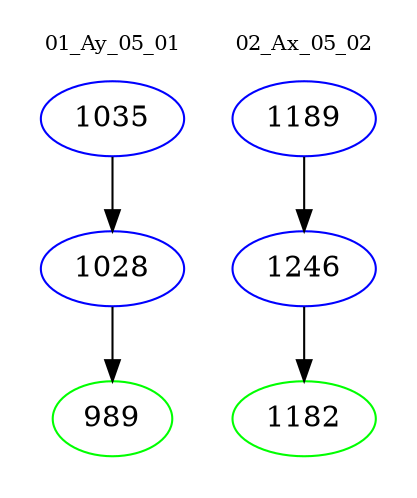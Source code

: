 digraph{
subgraph cluster_0 {
color = white
label = "01_Ay_05_01";
fontsize=10;
T0_1035 [label="1035", color="blue"]
T0_1035 -> T0_1028 [color="black"]
T0_1028 [label="1028", color="blue"]
T0_1028 -> T0_989 [color="black"]
T0_989 [label="989", color="green"]
}
subgraph cluster_1 {
color = white
label = "02_Ax_05_02";
fontsize=10;
T1_1189 [label="1189", color="blue"]
T1_1189 -> T1_1246 [color="black"]
T1_1246 [label="1246", color="blue"]
T1_1246 -> T1_1182 [color="black"]
T1_1182 [label="1182", color="green"]
}
}

